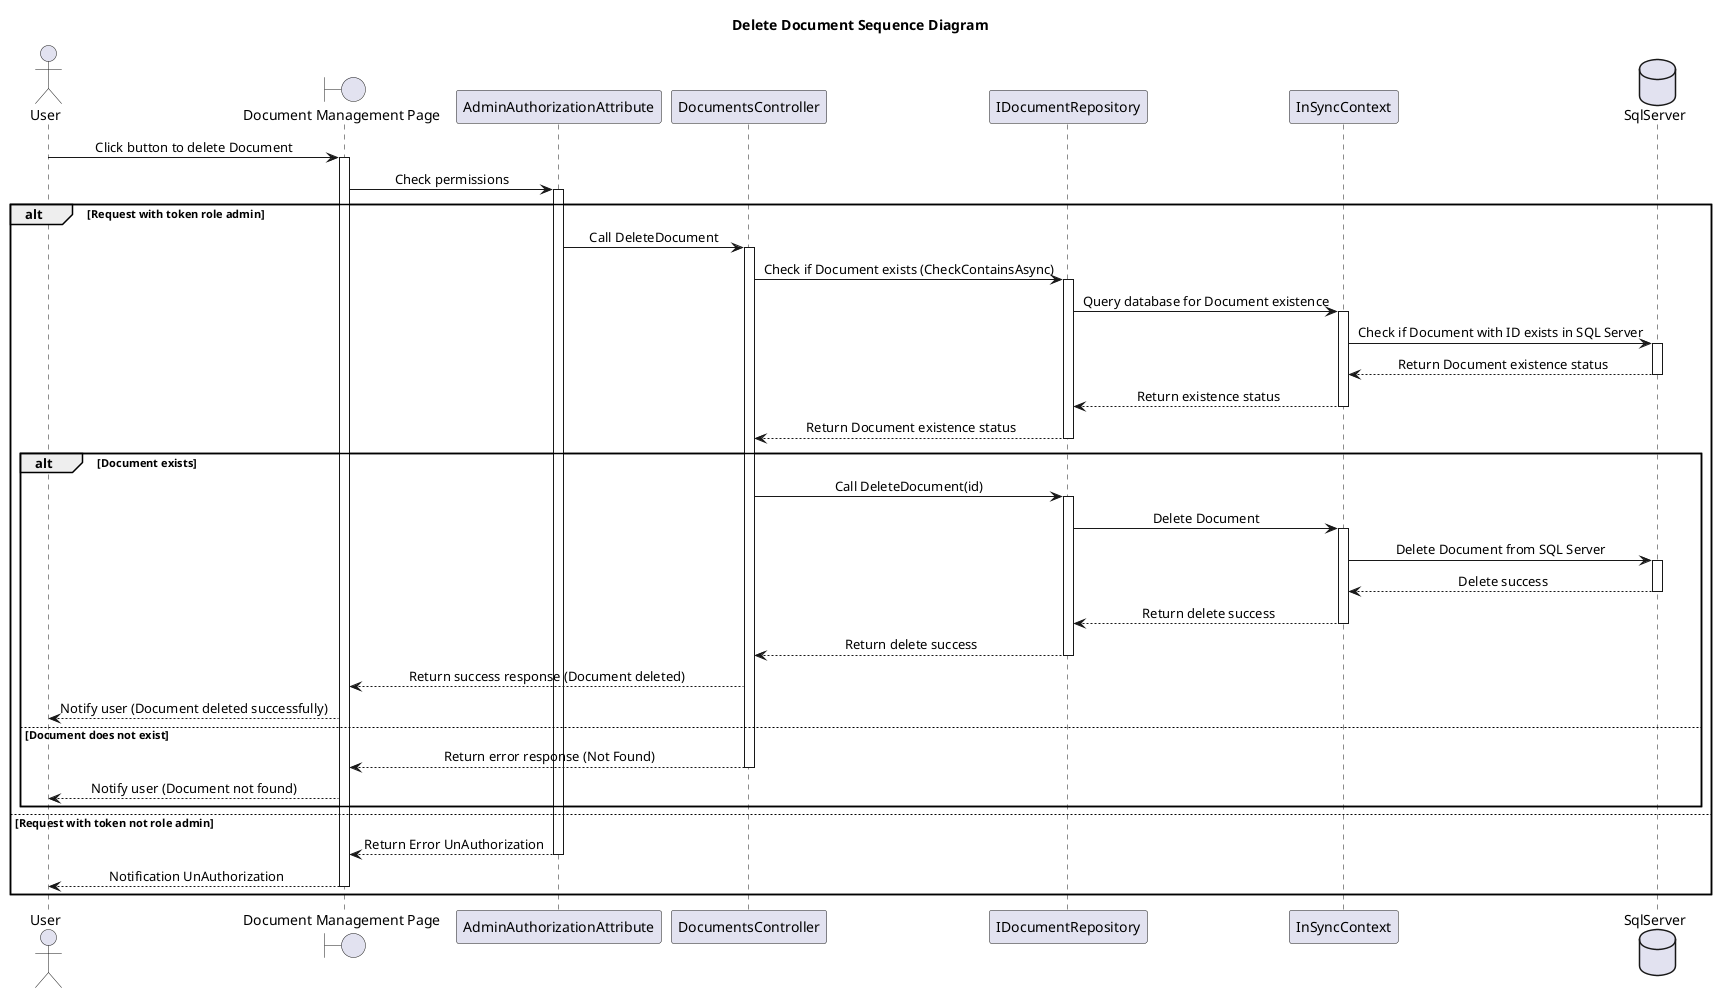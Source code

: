 @startuml DeleteDocumentSequenceDiagram
skinparam classAttributeIconSize 0
skinparam SequenceMessageAlignment center
Title Delete Document Sequence Diagram

actor "User" as U
boundary "Document Management Page" as Hp
participant "AdminAuthorizationAttribute" as Author
participant "DocumentsController" as ProController
participant "IDocumentRepository" as IProRepo
participant "InSyncContext" as ISContext
database "SqlServer" as Db

U -> Hp : Click button to delete Document
activate Hp

Hp -> Author : Check permissions
activate Author
alt Request with token role admin

        Author -> ProController : Call DeleteDocument
        activate ProController

        ProController -> IProRepo : Check if Document exists (CheckContainsAsync)
        activate IProRepo
        IProRepo -> ISContext : Query database for Document existence
        activate ISContext
        ISContext -> Db : Check if Document with ID exists in SQL Server
        activate Db
        Db --> ISContext : Return Document existence status
        deactivate Db
        ISContext --> IProRepo : Return existence status
        deactivate ISContext
        IProRepo --> ProController : Return Document existence status
        deactivate IProRepo

        alt Document exists
            ProController -> IProRepo : Call DeleteDocument(id)
            activate IProRepo
            IProRepo -> ISContext : Delete Document
            activate ISContext
            ISContext -> Db : Delete Document from SQL Server
            activate Db
            Db --> ISContext : Delete success
            deactivate Db
            ISContext --> IProRepo : Return delete success
            deactivate ISContext
            IProRepo --> ProController : Return delete success
            deactivate IProRepo
            ProController --> Hp : Return success response (Document deleted)
            
            Hp --> U : Notify user (Document deleted successfully)
        else Document does not exist
            ProController --> Hp : Return error response (Not Found)
            deactivate ProController
            Hp --> U : Notify user (Document not found)
        end
else Request with token not role admin
    Author --> Hp : Return Error UnAuthorization
    deactivate Author
    Hp --> U : Notification UnAuthorization
    deactivate Hp
end

deactivate Hp
@enduml
